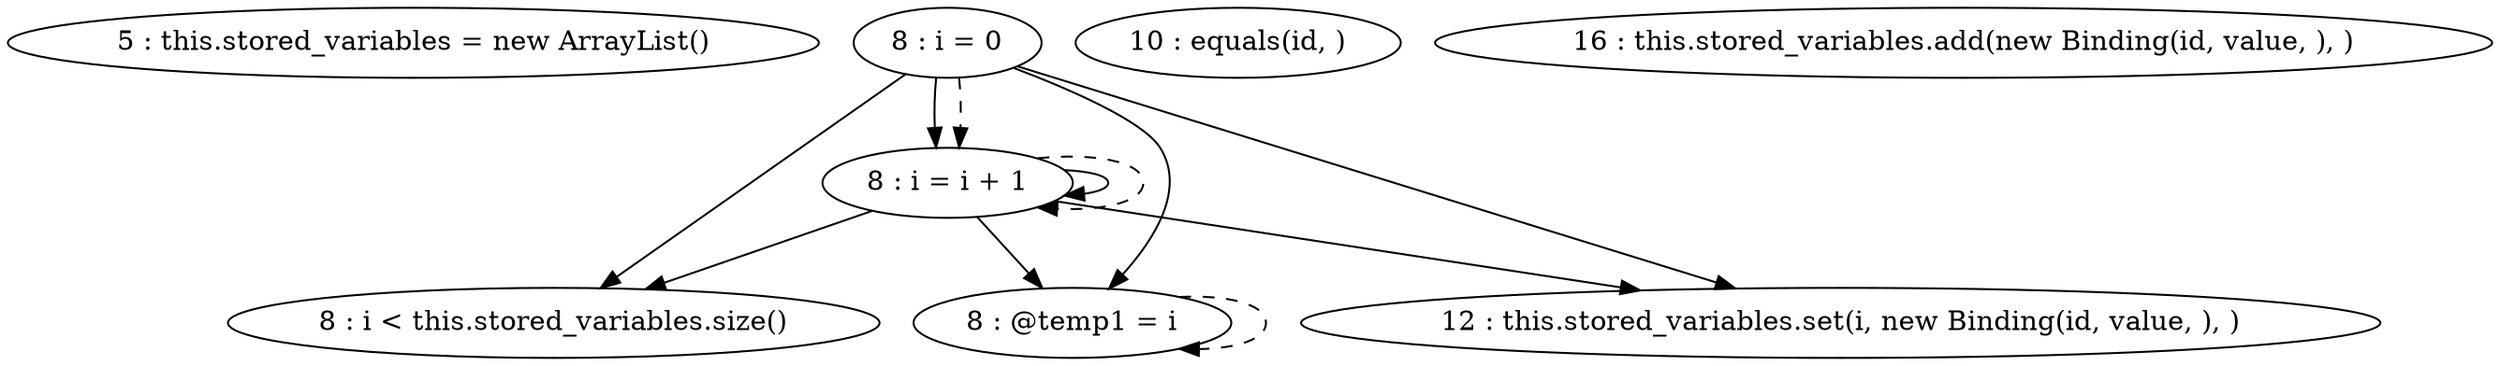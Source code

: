digraph G {
"5 : this.stored_variables = new ArrayList()"
"8 : i = 0"
"8 : i = 0" -> "8 : i < this.stored_variables.size()"
"8 : i = 0" -> "8 : @temp1 = i"
"8 : i = 0" -> "8 : i = i + 1"
"8 : i = 0" -> "12 : this.stored_variables.set(i, new Binding(id, value, ), )"
"8 : i = 0" -> "8 : i = i + 1" [style=dashed]
"8 : i < this.stored_variables.size()"
"10 : equals(id, )"
"16 : this.stored_variables.add(new Binding(id, value, ), )"
"12 : this.stored_variables.set(i, new Binding(id, value, ), )"
"8 : @temp1 = i"
"8 : @temp1 = i" -> "8 : @temp1 = i" [style=dashed]
"8 : i = i + 1"
"8 : i = i + 1" -> "8 : i < this.stored_variables.size()"
"8 : i = i + 1" -> "8 : @temp1 = i"
"8 : i = i + 1" -> "8 : i = i + 1"
"8 : i = i + 1" -> "12 : this.stored_variables.set(i, new Binding(id, value, ), )"
"8 : i = i + 1" -> "8 : i = i + 1" [style=dashed]
}